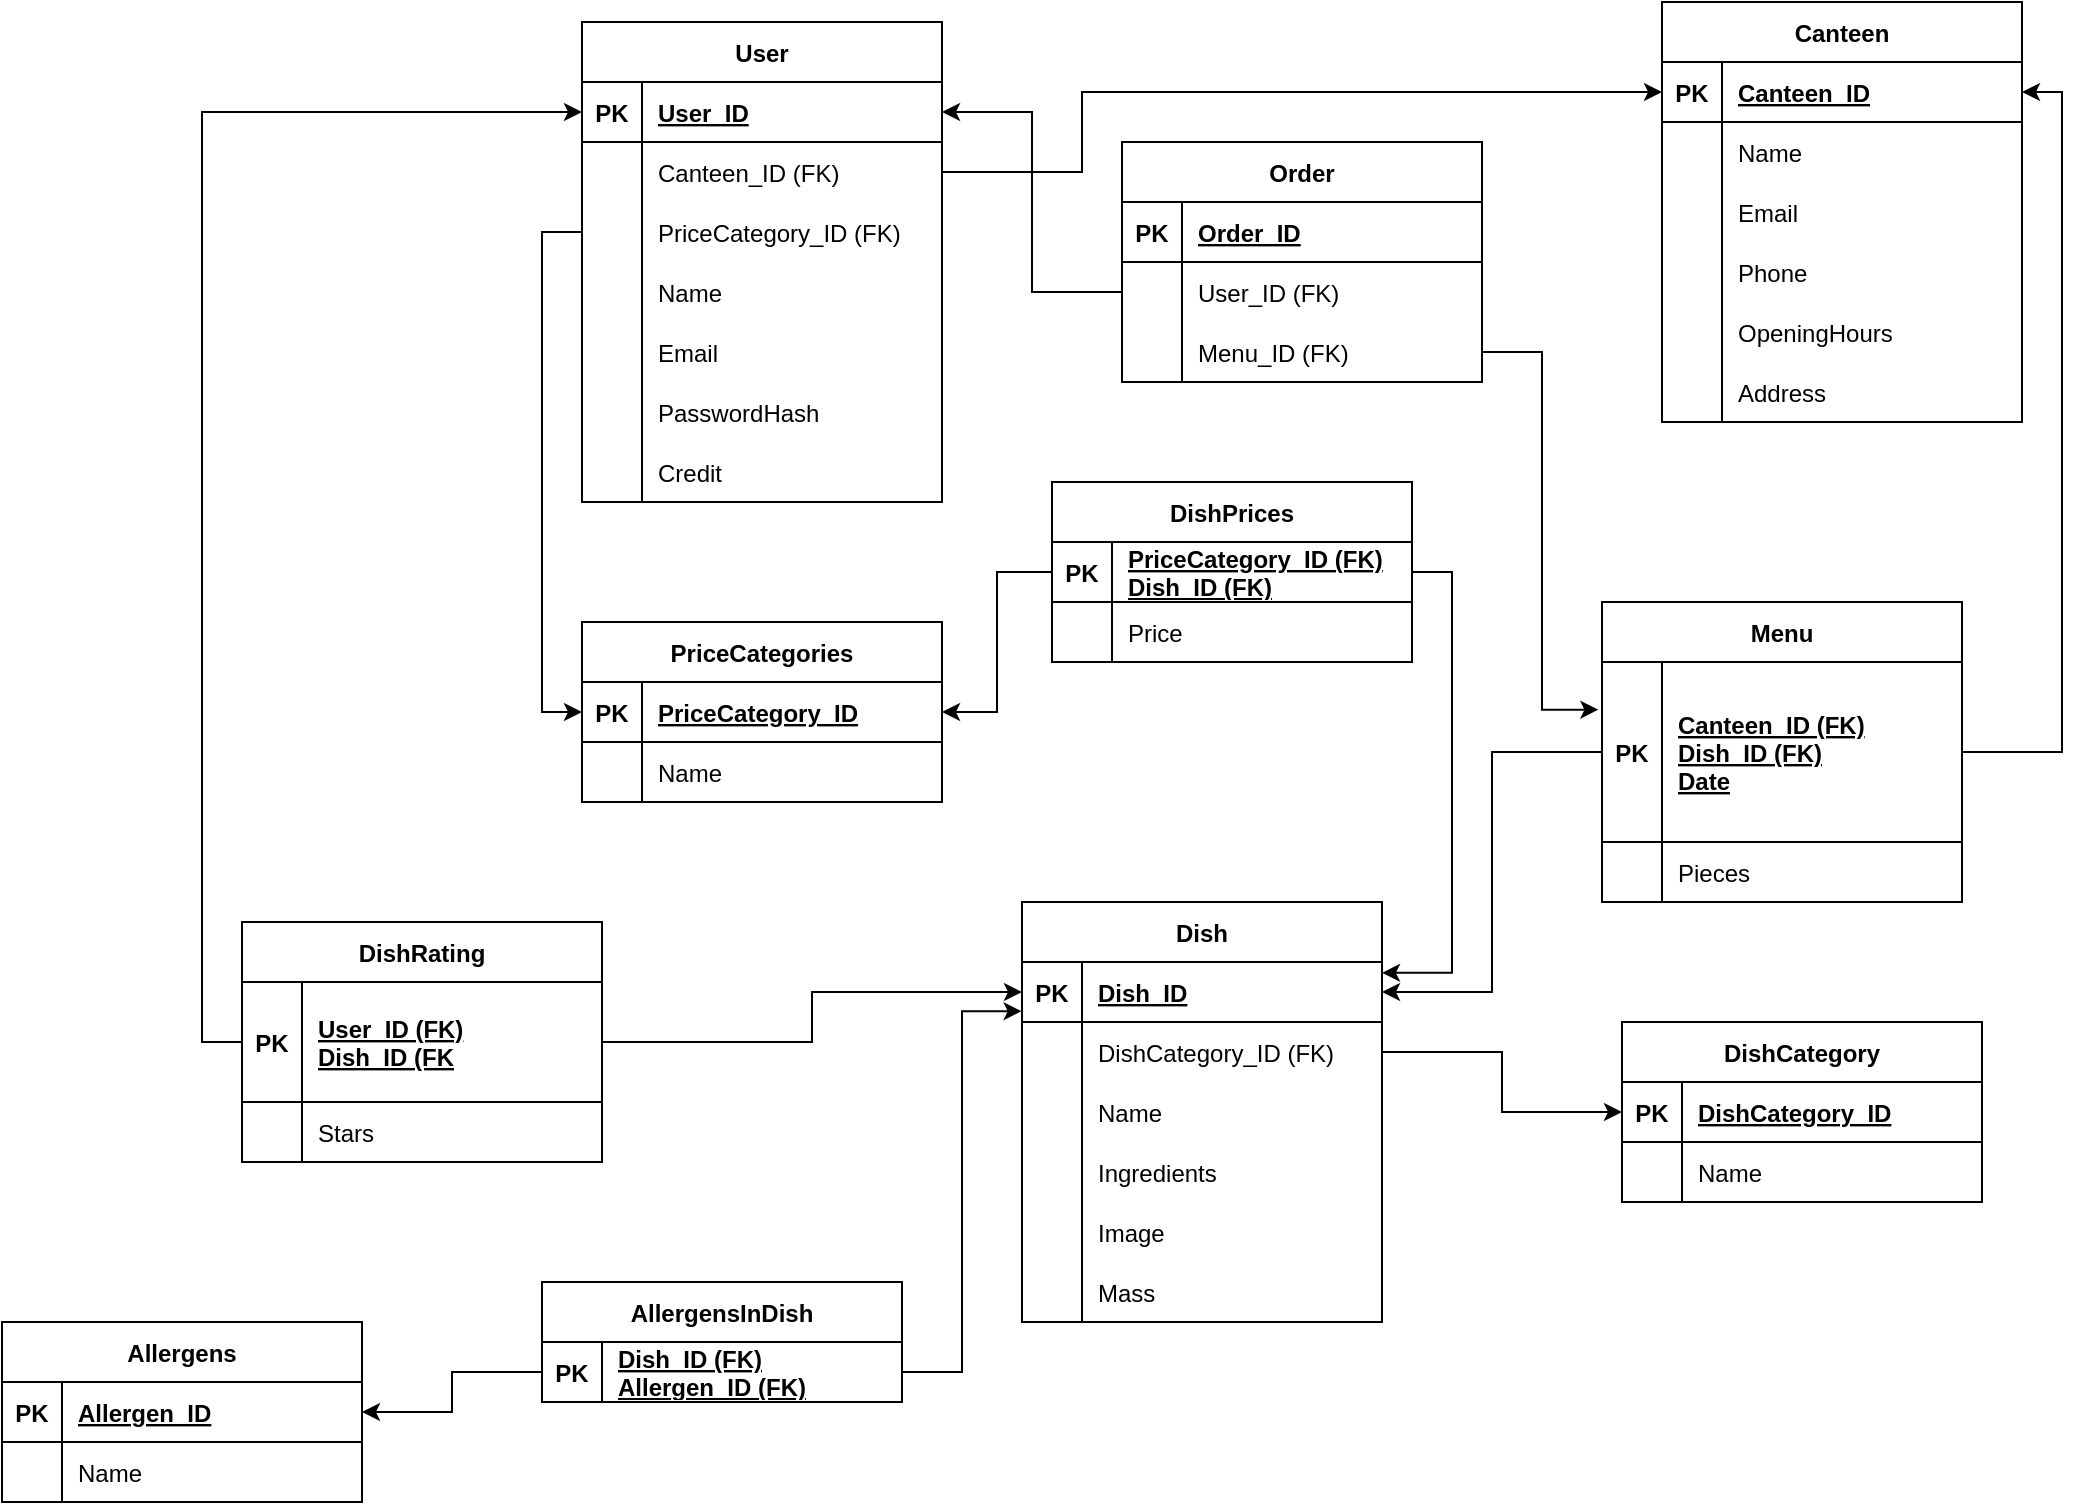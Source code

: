 <mxfile version="21.8.2" type="device">
  <diagram name="Final Version" id="_wuXZ6CHV_yXkSp1oPyy">
    <mxGraphModel dx="1521" dy="1151" grid="1" gridSize="10" guides="1" tooltips="1" connect="1" arrows="1" fold="1" page="1" pageScale="1" pageWidth="850" pageHeight="1100" math="0" shadow="0">
      <root>
        <mxCell id="0" />
        <mxCell id="1" parent="0" />
        <mxCell id="0rkfQW-frQzm_QfEmQ_q-1" value="User" style="shape=table;startSize=30;container=1;collapsible=1;childLayout=tableLayout;fixedRows=1;rowLines=0;fontStyle=1;align=center;resizeLast=1;" parent="1" vertex="1">
          <mxGeometry x="100" y="80" width="180" height="240" as="geometry">
            <mxRectangle x="100" y="90" width="70" height="30" as="alternateBounds" />
          </mxGeometry>
        </mxCell>
        <mxCell id="0rkfQW-frQzm_QfEmQ_q-2" value="" style="shape=tableRow;horizontal=0;startSize=0;swimlaneHead=0;swimlaneBody=0;fillColor=none;collapsible=0;dropTarget=0;points=[[0,0.5],[1,0.5]];portConstraint=eastwest;top=0;left=0;right=0;bottom=1;" parent="0rkfQW-frQzm_QfEmQ_q-1" vertex="1">
          <mxGeometry y="30" width="180" height="30" as="geometry" />
        </mxCell>
        <mxCell id="0rkfQW-frQzm_QfEmQ_q-3" value="PK" style="shape=partialRectangle;connectable=0;fillColor=none;top=0;left=0;bottom=0;right=0;fontStyle=1;overflow=hidden;" parent="0rkfQW-frQzm_QfEmQ_q-2" vertex="1">
          <mxGeometry width="30" height="30" as="geometry">
            <mxRectangle width="30" height="30" as="alternateBounds" />
          </mxGeometry>
        </mxCell>
        <mxCell id="0rkfQW-frQzm_QfEmQ_q-4" value="User_ID" style="shape=partialRectangle;connectable=0;fillColor=none;top=0;left=0;bottom=0;right=0;align=left;spacingLeft=6;fontStyle=5;overflow=hidden;" parent="0rkfQW-frQzm_QfEmQ_q-2" vertex="1">
          <mxGeometry x="30" width="150" height="30" as="geometry">
            <mxRectangle width="150" height="30" as="alternateBounds" />
          </mxGeometry>
        </mxCell>
        <mxCell id="bzY_yUrseFxLbQC5Vugn-4" style="shape=tableRow;horizontal=0;startSize=0;swimlaneHead=0;swimlaneBody=0;fillColor=none;collapsible=0;dropTarget=0;points=[[0,0.5],[1,0.5]];portConstraint=eastwest;top=0;left=0;right=0;bottom=0;" parent="0rkfQW-frQzm_QfEmQ_q-1" vertex="1">
          <mxGeometry y="60" width="180" height="30" as="geometry" />
        </mxCell>
        <mxCell id="bzY_yUrseFxLbQC5Vugn-5" style="shape=partialRectangle;connectable=0;fillColor=none;top=0;left=0;bottom=0;right=0;editable=1;overflow=hidden;" parent="bzY_yUrseFxLbQC5Vugn-4" vertex="1">
          <mxGeometry width="30" height="30" as="geometry">
            <mxRectangle width="30" height="30" as="alternateBounds" />
          </mxGeometry>
        </mxCell>
        <mxCell id="bzY_yUrseFxLbQC5Vugn-6" value="Canteen_ID (FK)" style="shape=partialRectangle;connectable=0;fillColor=none;top=0;left=0;bottom=0;right=0;align=left;spacingLeft=6;overflow=hidden;" parent="bzY_yUrseFxLbQC5Vugn-4" vertex="1">
          <mxGeometry x="30" width="150" height="30" as="geometry">
            <mxRectangle width="150" height="30" as="alternateBounds" />
          </mxGeometry>
        </mxCell>
        <mxCell id="bzY_yUrseFxLbQC5Vugn-20" style="shape=tableRow;horizontal=0;startSize=0;swimlaneHead=0;swimlaneBody=0;fillColor=none;collapsible=0;dropTarget=0;points=[[0,0.5],[1,0.5]];portConstraint=eastwest;top=0;left=0;right=0;bottom=0;" parent="0rkfQW-frQzm_QfEmQ_q-1" vertex="1">
          <mxGeometry y="90" width="180" height="30" as="geometry" />
        </mxCell>
        <mxCell id="bzY_yUrseFxLbQC5Vugn-21" style="shape=partialRectangle;connectable=0;fillColor=none;top=0;left=0;bottom=0;right=0;editable=1;overflow=hidden;" parent="bzY_yUrseFxLbQC5Vugn-20" vertex="1">
          <mxGeometry width="30" height="30" as="geometry">
            <mxRectangle width="30" height="30" as="alternateBounds" />
          </mxGeometry>
        </mxCell>
        <mxCell id="bzY_yUrseFxLbQC5Vugn-22" value="PriceCategory_ID (FK)" style="shape=partialRectangle;connectable=0;fillColor=none;top=0;left=0;bottom=0;right=0;align=left;spacingLeft=6;overflow=hidden;" parent="bzY_yUrseFxLbQC5Vugn-20" vertex="1">
          <mxGeometry x="30" width="150" height="30" as="geometry">
            <mxRectangle width="150" height="30" as="alternateBounds" />
          </mxGeometry>
        </mxCell>
        <mxCell id="0rkfQW-frQzm_QfEmQ_q-5" style="shape=tableRow;horizontal=0;startSize=0;swimlaneHead=0;swimlaneBody=0;fillColor=none;collapsible=0;dropTarget=0;points=[[0,0.5],[1,0.5]];portConstraint=eastwest;top=0;left=0;right=0;bottom=0;" parent="0rkfQW-frQzm_QfEmQ_q-1" vertex="1">
          <mxGeometry y="120" width="180" height="30" as="geometry" />
        </mxCell>
        <mxCell id="0rkfQW-frQzm_QfEmQ_q-6" style="shape=partialRectangle;connectable=0;fillColor=none;top=0;left=0;bottom=0;right=0;editable=1;overflow=hidden;" parent="0rkfQW-frQzm_QfEmQ_q-5" vertex="1">
          <mxGeometry width="30" height="30" as="geometry">
            <mxRectangle width="30" height="30" as="alternateBounds" />
          </mxGeometry>
        </mxCell>
        <mxCell id="0rkfQW-frQzm_QfEmQ_q-7" value="Name" style="shape=partialRectangle;connectable=0;fillColor=none;top=0;left=0;bottom=0;right=0;align=left;spacingLeft=6;overflow=hidden;" parent="0rkfQW-frQzm_QfEmQ_q-5" vertex="1">
          <mxGeometry x="30" width="150" height="30" as="geometry">
            <mxRectangle width="150" height="30" as="alternateBounds" />
          </mxGeometry>
        </mxCell>
        <mxCell id="0rkfQW-frQzm_QfEmQ_q-8" style="shape=tableRow;horizontal=0;startSize=0;swimlaneHead=0;swimlaneBody=0;fillColor=none;collapsible=0;dropTarget=0;points=[[0,0.5],[1,0.5]];portConstraint=eastwest;top=0;left=0;right=0;bottom=0;" parent="0rkfQW-frQzm_QfEmQ_q-1" vertex="1">
          <mxGeometry y="150" width="180" height="30" as="geometry" />
        </mxCell>
        <mxCell id="0rkfQW-frQzm_QfEmQ_q-9" style="shape=partialRectangle;connectable=0;fillColor=none;top=0;left=0;bottom=0;right=0;editable=1;overflow=hidden;" parent="0rkfQW-frQzm_QfEmQ_q-8" vertex="1">
          <mxGeometry width="30" height="30" as="geometry">
            <mxRectangle width="30" height="30" as="alternateBounds" />
          </mxGeometry>
        </mxCell>
        <mxCell id="0rkfQW-frQzm_QfEmQ_q-10" value="Email" style="shape=partialRectangle;connectable=0;fillColor=none;top=0;left=0;bottom=0;right=0;align=left;spacingLeft=6;overflow=hidden;" parent="0rkfQW-frQzm_QfEmQ_q-8" vertex="1">
          <mxGeometry x="30" width="150" height="30" as="geometry">
            <mxRectangle width="150" height="30" as="alternateBounds" />
          </mxGeometry>
        </mxCell>
        <mxCell id="0rkfQW-frQzm_QfEmQ_q-11" style="shape=tableRow;horizontal=0;startSize=0;swimlaneHead=0;swimlaneBody=0;fillColor=none;collapsible=0;dropTarget=0;points=[[0,0.5],[1,0.5]];portConstraint=eastwest;top=0;left=0;right=0;bottom=0;" parent="0rkfQW-frQzm_QfEmQ_q-1" vertex="1">
          <mxGeometry y="180" width="180" height="30" as="geometry" />
        </mxCell>
        <mxCell id="0rkfQW-frQzm_QfEmQ_q-12" style="shape=partialRectangle;connectable=0;fillColor=none;top=0;left=0;bottom=0;right=0;editable=1;overflow=hidden;" parent="0rkfQW-frQzm_QfEmQ_q-11" vertex="1">
          <mxGeometry width="30" height="30" as="geometry">
            <mxRectangle width="30" height="30" as="alternateBounds" />
          </mxGeometry>
        </mxCell>
        <mxCell id="0rkfQW-frQzm_QfEmQ_q-13" value="PasswordHash" style="shape=partialRectangle;connectable=0;fillColor=none;top=0;left=0;bottom=0;right=0;align=left;spacingLeft=6;overflow=hidden;" parent="0rkfQW-frQzm_QfEmQ_q-11" vertex="1">
          <mxGeometry x="30" width="150" height="30" as="geometry">
            <mxRectangle width="150" height="30" as="alternateBounds" />
          </mxGeometry>
        </mxCell>
        <mxCell id="0rkfQW-frQzm_QfEmQ_q-25" style="shape=tableRow;horizontal=0;startSize=0;swimlaneHead=0;swimlaneBody=0;fillColor=none;collapsible=0;dropTarget=0;points=[[0,0.5],[1,0.5]];portConstraint=eastwest;top=0;left=0;right=0;bottom=0;" parent="0rkfQW-frQzm_QfEmQ_q-1" vertex="1">
          <mxGeometry y="210" width="180" height="30" as="geometry" />
        </mxCell>
        <mxCell id="0rkfQW-frQzm_QfEmQ_q-26" style="shape=partialRectangle;connectable=0;fillColor=none;top=0;left=0;bottom=0;right=0;editable=1;overflow=hidden;" parent="0rkfQW-frQzm_QfEmQ_q-25" vertex="1">
          <mxGeometry width="30" height="30" as="geometry">
            <mxRectangle width="30" height="30" as="alternateBounds" />
          </mxGeometry>
        </mxCell>
        <mxCell id="0rkfQW-frQzm_QfEmQ_q-27" value="Credit" style="shape=partialRectangle;connectable=0;fillColor=none;top=0;left=0;bottom=0;right=0;align=left;spacingLeft=6;overflow=hidden;" parent="0rkfQW-frQzm_QfEmQ_q-25" vertex="1">
          <mxGeometry x="30" width="150" height="30" as="geometry">
            <mxRectangle width="150" height="30" as="alternateBounds" />
          </mxGeometry>
        </mxCell>
        <mxCell id="0rkfQW-frQzm_QfEmQ_q-28" value="Canteen" style="shape=table;startSize=30;container=1;collapsible=1;childLayout=tableLayout;fixedRows=1;rowLines=0;fontStyle=1;align=center;resizeLast=1;" parent="1" vertex="1">
          <mxGeometry x="640" y="70" width="180" height="210" as="geometry">
            <mxRectangle x="100" y="90" width="70" height="30" as="alternateBounds" />
          </mxGeometry>
        </mxCell>
        <mxCell id="0rkfQW-frQzm_QfEmQ_q-29" value="" style="shape=tableRow;horizontal=0;startSize=0;swimlaneHead=0;swimlaneBody=0;fillColor=none;collapsible=0;dropTarget=0;points=[[0,0.5],[1,0.5]];portConstraint=eastwest;top=0;left=0;right=0;bottom=1;" parent="0rkfQW-frQzm_QfEmQ_q-28" vertex="1">
          <mxGeometry y="30" width="180" height="30" as="geometry" />
        </mxCell>
        <mxCell id="0rkfQW-frQzm_QfEmQ_q-30" value="PK" style="shape=partialRectangle;connectable=0;fillColor=none;top=0;left=0;bottom=0;right=0;fontStyle=1;overflow=hidden;" parent="0rkfQW-frQzm_QfEmQ_q-29" vertex="1">
          <mxGeometry width="30" height="30" as="geometry">
            <mxRectangle width="30" height="30" as="alternateBounds" />
          </mxGeometry>
        </mxCell>
        <mxCell id="0rkfQW-frQzm_QfEmQ_q-31" value="Canteen_ID" style="shape=partialRectangle;connectable=0;fillColor=none;top=0;left=0;bottom=0;right=0;align=left;spacingLeft=6;fontStyle=5;overflow=hidden;" parent="0rkfQW-frQzm_QfEmQ_q-29" vertex="1">
          <mxGeometry x="30" width="150" height="30" as="geometry">
            <mxRectangle width="150" height="30" as="alternateBounds" />
          </mxGeometry>
        </mxCell>
        <mxCell id="0rkfQW-frQzm_QfEmQ_q-32" style="shape=tableRow;horizontal=0;startSize=0;swimlaneHead=0;swimlaneBody=0;fillColor=none;collapsible=0;dropTarget=0;points=[[0,0.5],[1,0.5]];portConstraint=eastwest;top=0;left=0;right=0;bottom=0;" parent="0rkfQW-frQzm_QfEmQ_q-28" vertex="1">
          <mxGeometry y="60" width="180" height="30" as="geometry" />
        </mxCell>
        <mxCell id="0rkfQW-frQzm_QfEmQ_q-33" style="shape=partialRectangle;connectable=0;fillColor=none;top=0;left=0;bottom=0;right=0;editable=1;overflow=hidden;" parent="0rkfQW-frQzm_QfEmQ_q-32" vertex="1">
          <mxGeometry width="30" height="30" as="geometry">
            <mxRectangle width="30" height="30" as="alternateBounds" />
          </mxGeometry>
        </mxCell>
        <mxCell id="0rkfQW-frQzm_QfEmQ_q-34" value="Name" style="shape=partialRectangle;connectable=0;fillColor=none;top=0;left=0;bottom=0;right=0;align=left;spacingLeft=6;overflow=hidden;" parent="0rkfQW-frQzm_QfEmQ_q-32" vertex="1">
          <mxGeometry x="30" width="150" height="30" as="geometry">
            <mxRectangle width="150" height="30" as="alternateBounds" />
          </mxGeometry>
        </mxCell>
        <mxCell id="0rkfQW-frQzm_QfEmQ_q-35" style="shape=tableRow;horizontal=0;startSize=0;swimlaneHead=0;swimlaneBody=0;fillColor=none;collapsible=0;dropTarget=0;points=[[0,0.5],[1,0.5]];portConstraint=eastwest;top=0;left=0;right=0;bottom=0;" parent="0rkfQW-frQzm_QfEmQ_q-28" vertex="1">
          <mxGeometry y="90" width="180" height="30" as="geometry" />
        </mxCell>
        <mxCell id="0rkfQW-frQzm_QfEmQ_q-36" style="shape=partialRectangle;connectable=0;fillColor=none;top=0;left=0;bottom=0;right=0;editable=1;overflow=hidden;" parent="0rkfQW-frQzm_QfEmQ_q-35" vertex="1">
          <mxGeometry width="30" height="30" as="geometry">
            <mxRectangle width="30" height="30" as="alternateBounds" />
          </mxGeometry>
        </mxCell>
        <mxCell id="0rkfQW-frQzm_QfEmQ_q-37" value="Email" style="shape=partialRectangle;connectable=0;fillColor=none;top=0;left=0;bottom=0;right=0;align=left;spacingLeft=6;overflow=hidden;" parent="0rkfQW-frQzm_QfEmQ_q-35" vertex="1">
          <mxGeometry x="30" width="150" height="30" as="geometry">
            <mxRectangle width="150" height="30" as="alternateBounds" />
          </mxGeometry>
        </mxCell>
        <mxCell id="0rkfQW-frQzm_QfEmQ_q-38" style="shape=tableRow;horizontal=0;startSize=0;swimlaneHead=0;swimlaneBody=0;fillColor=none;collapsible=0;dropTarget=0;points=[[0,0.5],[1,0.5]];portConstraint=eastwest;top=0;left=0;right=0;bottom=0;" parent="0rkfQW-frQzm_QfEmQ_q-28" vertex="1">
          <mxGeometry y="120" width="180" height="30" as="geometry" />
        </mxCell>
        <mxCell id="0rkfQW-frQzm_QfEmQ_q-39" style="shape=partialRectangle;connectable=0;fillColor=none;top=0;left=0;bottom=0;right=0;editable=1;overflow=hidden;" parent="0rkfQW-frQzm_QfEmQ_q-38" vertex="1">
          <mxGeometry width="30" height="30" as="geometry">
            <mxRectangle width="30" height="30" as="alternateBounds" />
          </mxGeometry>
        </mxCell>
        <mxCell id="0rkfQW-frQzm_QfEmQ_q-40" value="Phone" style="shape=partialRectangle;connectable=0;fillColor=none;top=0;left=0;bottom=0;right=0;align=left;spacingLeft=6;overflow=hidden;" parent="0rkfQW-frQzm_QfEmQ_q-38" vertex="1">
          <mxGeometry x="30" width="150" height="30" as="geometry">
            <mxRectangle width="150" height="30" as="alternateBounds" />
          </mxGeometry>
        </mxCell>
        <mxCell id="0rkfQW-frQzm_QfEmQ_q-41" style="shape=tableRow;horizontal=0;startSize=0;swimlaneHead=0;swimlaneBody=0;fillColor=none;collapsible=0;dropTarget=0;points=[[0,0.5],[1,0.5]];portConstraint=eastwest;top=0;left=0;right=0;bottom=0;" parent="0rkfQW-frQzm_QfEmQ_q-28" vertex="1">
          <mxGeometry y="150" width="180" height="30" as="geometry" />
        </mxCell>
        <mxCell id="0rkfQW-frQzm_QfEmQ_q-42" style="shape=partialRectangle;connectable=0;fillColor=none;top=0;left=0;bottom=0;right=0;editable=1;overflow=hidden;" parent="0rkfQW-frQzm_QfEmQ_q-41" vertex="1">
          <mxGeometry width="30" height="30" as="geometry">
            <mxRectangle width="30" height="30" as="alternateBounds" />
          </mxGeometry>
        </mxCell>
        <mxCell id="0rkfQW-frQzm_QfEmQ_q-43" value="OpeningHours" style="shape=partialRectangle;connectable=0;fillColor=none;top=0;left=0;bottom=0;right=0;align=left;spacingLeft=6;overflow=hidden;" parent="0rkfQW-frQzm_QfEmQ_q-41" vertex="1">
          <mxGeometry x="30" width="150" height="30" as="geometry">
            <mxRectangle width="150" height="30" as="alternateBounds" />
          </mxGeometry>
        </mxCell>
        <mxCell id="0rkfQW-frQzm_QfEmQ_q-50" style="shape=tableRow;horizontal=0;startSize=0;swimlaneHead=0;swimlaneBody=0;fillColor=none;collapsible=0;dropTarget=0;points=[[0,0.5],[1,0.5]];portConstraint=eastwest;top=0;left=0;right=0;bottom=0;" parent="0rkfQW-frQzm_QfEmQ_q-28" vertex="1">
          <mxGeometry y="180" width="180" height="30" as="geometry" />
        </mxCell>
        <mxCell id="0rkfQW-frQzm_QfEmQ_q-51" style="shape=partialRectangle;connectable=0;fillColor=none;top=0;left=0;bottom=0;right=0;editable=1;overflow=hidden;" parent="0rkfQW-frQzm_QfEmQ_q-50" vertex="1">
          <mxGeometry width="30" height="30" as="geometry">
            <mxRectangle width="30" height="30" as="alternateBounds" />
          </mxGeometry>
        </mxCell>
        <mxCell id="0rkfQW-frQzm_QfEmQ_q-52" value="Address" style="shape=partialRectangle;connectable=0;fillColor=none;top=0;left=0;bottom=0;right=0;align=left;spacingLeft=6;overflow=hidden;" parent="0rkfQW-frQzm_QfEmQ_q-50" vertex="1">
          <mxGeometry x="30" width="150" height="30" as="geometry">
            <mxRectangle width="150" height="30" as="alternateBounds" />
          </mxGeometry>
        </mxCell>
        <mxCell id="0rkfQW-frQzm_QfEmQ_q-56" value="Dish" style="shape=table;startSize=30;container=1;collapsible=1;childLayout=tableLayout;fixedRows=1;rowLines=0;fontStyle=1;align=center;resizeLast=1;" parent="1" vertex="1">
          <mxGeometry x="320" y="520" width="180" height="210" as="geometry">
            <mxRectangle x="100" y="90" width="70" height="30" as="alternateBounds" />
          </mxGeometry>
        </mxCell>
        <mxCell id="0rkfQW-frQzm_QfEmQ_q-57" value="" style="shape=tableRow;horizontal=0;startSize=0;swimlaneHead=0;swimlaneBody=0;fillColor=none;collapsible=0;dropTarget=0;points=[[0,0.5],[1,0.5]];portConstraint=eastwest;top=0;left=0;right=0;bottom=1;" parent="0rkfQW-frQzm_QfEmQ_q-56" vertex="1">
          <mxGeometry y="30" width="180" height="30" as="geometry" />
        </mxCell>
        <mxCell id="0rkfQW-frQzm_QfEmQ_q-58" value="PK" style="shape=partialRectangle;connectable=0;fillColor=none;top=0;left=0;bottom=0;right=0;fontStyle=1;overflow=hidden;" parent="0rkfQW-frQzm_QfEmQ_q-57" vertex="1">
          <mxGeometry width="30" height="30" as="geometry">
            <mxRectangle width="30" height="30" as="alternateBounds" />
          </mxGeometry>
        </mxCell>
        <mxCell id="0rkfQW-frQzm_QfEmQ_q-59" value="Dish_ID" style="shape=partialRectangle;connectable=0;fillColor=none;top=0;left=0;bottom=0;right=0;align=left;spacingLeft=6;fontStyle=5;overflow=hidden;" parent="0rkfQW-frQzm_QfEmQ_q-57" vertex="1">
          <mxGeometry x="30" width="150" height="30" as="geometry">
            <mxRectangle width="150" height="30" as="alternateBounds" />
          </mxGeometry>
        </mxCell>
        <mxCell id="bzY_yUrseFxLbQC5Vugn-43" style="shape=tableRow;horizontal=0;startSize=0;swimlaneHead=0;swimlaneBody=0;fillColor=none;collapsible=0;dropTarget=0;points=[[0,0.5],[1,0.5]];portConstraint=eastwest;top=0;left=0;right=0;bottom=0;" parent="0rkfQW-frQzm_QfEmQ_q-56" vertex="1">
          <mxGeometry y="60" width="180" height="30" as="geometry" />
        </mxCell>
        <mxCell id="bzY_yUrseFxLbQC5Vugn-44" style="shape=partialRectangle;connectable=0;fillColor=none;top=0;left=0;bottom=0;right=0;editable=1;overflow=hidden;" parent="bzY_yUrseFxLbQC5Vugn-43" vertex="1">
          <mxGeometry width="30" height="30" as="geometry">
            <mxRectangle width="30" height="30" as="alternateBounds" />
          </mxGeometry>
        </mxCell>
        <mxCell id="bzY_yUrseFxLbQC5Vugn-45" value="DishCategory_ID (FK)" style="shape=partialRectangle;connectable=0;fillColor=none;top=0;left=0;bottom=0;right=0;align=left;spacingLeft=6;overflow=hidden;" parent="bzY_yUrseFxLbQC5Vugn-43" vertex="1">
          <mxGeometry x="30" width="150" height="30" as="geometry">
            <mxRectangle width="150" height="30" as="alternateBounds" />
          </mxGeometry>
        </mxCell>
        <mxCell id="0rkfQW-frQzm_QfEmQ_q-60" style="shape=tableRow;horizontal=0;startSize=0;swimlaneHead=0;swimlaneBody=0;fillColor=none;collapsible=0;dropTarget=0;points=[[0,0.5],[1,0.5]];portConstraint=eastwest;top=0;left=0;right=0;bottom=0;" parent="0rkfQW-frQzm_QfEmQ_q-56" vertex="1">
          <mxGeometry y="90" width="180" height="30" as="geometry" />
        </mxCell>
        <mxCell id="0rkfQW-frQzm_QfEmQ_q-61" style="shape=partialRectangle;connectable=0;fillColor=none;top=0;left=0;bottom=0;right=0;editable=1;overflow=hidden;" parent="0rkfQW-frQzm_QfEmQ_q-60" vertex="1">
          <mxGeometry width="30" height="30" as="geometry">
            <mxRectangle width="30" height="30" as="alternateBounds" />
          </mxGeometry>
        </mxCell>
        <mxCell id="0rkfQW-frQzm_QfEmQ_q-62" value="Name" style="shape=partialRectangle;connectable=0;fillColor=none;top=0;left=0;bottom=0;right=0;align=left;spacingLeft=6;overflow=hidden;" parent="0rkfQW-frQzm_QfEmQ_q-60" vertex="1">
          <mxGeometry x="30" width="150" height="30" as="geometry">
            <mxRectangle width="150" height="30" as="alternateBounds" />
          </mxGeometry>
        </mxCell>
        <mxCell id="0rkfQW-frQzm_QfEmQ_q-63" style="shape=tableRow;horizontal=0;startSize=0;swimlaneHead=0;swimlaneBody=0;fillColor=none;collapsible=0;dropTarget=0;points=[[0,0.5],[1,0.5]];portConstraint=eastwest;top=0;left=0;right=0;bottom=0;" parent="0rkfQW-frQzm_QfEmQ_q-56" vertex="1">
          <mxGeometry y="120" width="180" height="30" as="geometry" />
        </mxCell>
        <mxCell id="0rkfQW-frQzm_QfEmQ_q-64" style="shape=partialRectangle;connectable=0;fillColor=none;top=0;left=0;bottom=0;right=0;editable=1;overflow=hidden;" parent="0rkfQW-frQzm_QfEmQ_q-63" vertex="1">
          <mxGeometry width="30" height="30" as="geometry">
            <mxRectangle width="30" height="30" as="alternateBounds" />
          </mxGeometry>
        </mxCell>
        <mxCell id="0rkfQW-frQzm_QfEmQ_q-65" value="Ingredients" style="shape=partialRectangle;connectable=0;fillColor=none;top=0;left=0;bottom=0;right=0;align=left;spacingLeft=6;overflow=hidden;" parent="0rkfQW-frQzm_QfEmQ_q-63" vertex="1">
          <mxGeometry x="30" width="150" height="30" as="geometry">
            <mxRectangle width="150" height="30" as="alternateBounds" />
          </mxGeometry>
        </mxCell>
        <mxCell id="0rkfQW-frQzm_QfEmQ_q-179" style="shape=tableRow;horizontal=0;startSize=0;swimlaneHead=0;swimlaneBody=0;fillColor=none;collapsible=0;dropTarget=0;points=[[0,0.5],[1,0.5]];portConstraint=eastwest;top=0;left=0;right=0;bottom=0;" parent="0rkfQW-frQzm_QfEmQ_q-56" vertex="1">
          <mxGeometry y="150" width="180" height="30" as="geometry" />
        </mxCell>
        <mxCell id="0rkfQW-frQzm_QfEmQ_q-180" style="shape=partialRectangle;connectable=0;fillColor=none;top=0;left=0;bottom=0;right=0;editable=1;overflow=hidden;" parent="0rkfQW-frQzm_QfEmQ_q-179" vertex="1">
          <mxGeometry width="30" height="30" as="geometry">
            <mxRectangle width="30" height="30" as="alternateBounds" />
          </mxGeometry>
        </mxCell>
        <mxCell id="0rkfQW-frQzm_QfEmQ_q-181" value="Image" style="shape=partialRectangle;connectable=0;fillColor=none;top=0;left=0;bottom=0;right=0;align=left;spacingLeft=6;overflow=hidden;" parent="0rkfQW-frQzm_QfEmQ_q-179" vertex="1">
          <mxGeometry x="30" width="150" height="30" as="geometry">
            <mxRectangle width="150" height="30" as="alternateBounds" />
          </mxGeometry>
        </mxCell>
        <mxCell id="bzY_yUrseFxLbQC5Vugn-33" style="shape=tableRow;horizontal=0;startSize=0;swimlaneHead=0;swimlaneBody=0;fillColor=none;collapsible=0;dropTarget=0;points=[[0,0.5],[1,0.5]];portConstraint=eastwest;top=0;left=0;right=0;bottom=0;" parent="0rkfQW-frQzm_QfEmQ_q-56" vertex="1">
          <mxGeometry y="180" width="180" height="30" as="geometry" />
        </mxCell>
        <mxCell id="bzY_yUrseFxLbQC5Vugn-34" style="shape=partialRectangle;connectable=0;fillColor=none;top=0;left=0;bottom=0;right=0;editable=1;overflow=hidden;" parent="bzY_yUrseFxLbQC5Vugn-33" vertex="1">
          <mxGeometry width="30" height="30" as="geometry">
            <mxRectangle width="30" height="30" as="alternateBounds" />
          </mxGeometry>
        </mxCell>
        <mxCell id="bzY_yUrseFxLbQC5Vugn-35" value="Mass" style="shape=partialRectangle;connectable=0;fillColor=none;top=0;left=0;bottom=0;right=0;align=left;spacingLeft=6;overflow=hidden;" parent="bzY_yUrseFxLbQC5Vugn-33" vertex="1">
          <mxGeometry x="30" width="150" height="30" as="geometry">
            <mxRectangle width="150" height="30" as="alternateBounds" />
          </mxGeometry>
        </mxCell>
        <mxCell id="0rkfQW-frQzm_QfEmQ_q-75" value="DishRating" style="shape=table;startSize=30;container=1;collapsible=1;childLayout=tableLayout;fixedRows=1;rowLines=0;fontStyle=1;align=center;resizeLast=1;" parent="1" vertex="1">
          <mxGeometry x="-70" y="530" width="180" height="120" as="geometry">
            <mxRectangle x="100" y="90" width="70" height="30" as="alternateBounds" />
          </mxGeometry>
        </mxCell>
        <mxCell id="0rkfQW-frQzm_QfEmQ_q-76" value="" style="shape=tableRow;horizontal=0;startSize=0;swimlaneHead=0;swimlaneBody=0;fillColor=none;collapsible=0;dropTarget=0;points=[[0,0.5],[1,0.5]];portConstraint=eastwest;top=0;left=0;right=0;bottom=1;" parent="0rkfQW-frQzm_QfEmQ_q-75" vertex="1">
          <mxGeometry y="30" width="180" height="60" as="geometry" />
        </mxCell>
        <mxCell id="0rkfQW-frQzm_QfEmQ_q-77" value="PK" style="shape=partialRectangle;connectable=0;fillColor=none;top=0;left=0;bottom=0;right=0;fontStyle=1;overflow=hidden;" parent="0rkfQW-frQzm_QfEmQ_q-76" vertex="1">
          <mxGeometry width="30" height="60" as="geometry">
            <mxRectangle width="30" height="60" as="alternateBounds" />
          </mxGeometry>
        </mxCell>
        <mxCell id="0rkfQW-frQzm_QfEmQ_q-78" value="User_ID (FK)&#xa;Dish_ID (FK" style="shape=partialRectangle;connectable=0;fillColor=none;top=0;left=0;bottom=0;right=0;align=left;spacingLeft=6;fontStyle=5;overflow=hidden;" parent="0rkfQW-frQzm_QfEmQ_q-76" vertex="1">
          <mxGeometry x="30" width="150" height="60" as="geometry">
            <mxRectangle width="150" height="60" as="alternateBounds" />
          </mxGeometry>
        </mxCell>
        <mxCell id="0rkfQW-frQzm_QfEmQ_q-79" style="shape=tableRow;horizontal=0;startSize=0;swimlaneHead=0;swimlaneBody=0;fillColor=none;collapsible=0;dropTarget=0;points=[[0,0.5],[1,0.5]];portConstraint=eastwest;top=0;left=0;right=0;bottom=0;" parent="0rkfQW-frQzm_QfEmQ_q-75" vertex="1">
          <mxGeometry y="90" width="180" height="30" as="geometry" />
        </mxCell>
        <mxCell id="0rkfQW-frQzm_QfEmQ_q-80" style="shape=partialRectangle;connectable=0;fillColor=none;top=0;left=0;bottom=0;right=0;editable=1;overflow=hidden;" parent="0rkfQW-frQzm_QfEmQ_q-79" vertex="1">
          <mxGeometry width="30" height="30" as="geometry">
            <mxRectangle width="30" height="30" as="alternateBounds" />
          </mxGeometry>
        </mxCell>
        <mxCell id="0rkfQW-frQzm_QfEmQ_q-81" value="Stars" style="shape=partialRectangle;connectable=0;fillColor=none;top=0;left=0;bottom=0;right=0;align=left;spacingLeft=6;overflow=hidden;" parent="0rkfQW-frQzm_QfEmQ_q-79" vertex="1">
          <mxGeometry x="30" width="150" height="30" as="geometry">
            <mxRectangle width="150" height="30" as="alternateBounds" />
          </mxGeometry>
        </mxCell>
        <mxCell id="0rkfQW-frQzm_QfEmQ_q-93" style="edgeStyle=orthogonalEdgeStyle;rounded=0;orthogonalLoop=1;jettySize=auto;html=1;exitX=0;exitY=0.5;exitDx=0;exitDy=0;entryX=0;entryY=0.5;entryDx=0;entryDy=0;" parent="1" source="0rkfQW-frQzm_QfEmQ_q-76" target="0rkfQW-frQzm_QfEmQ_q-2" edge="1">
          <mxGeometry relative="1" as="geometry" />
        </mxCell>
        <mxCell id="0rkfQW-frQzm_QfEmQ_q-94" style="edgeStyle=orthogonalEdgeStyle;rounded=0;orthogonalLoop=1;jettySize=auto;html=1;" parent="1" target="0rkfQW-frQzm_QfEmQ_q-57" edge="1">
          <mxGeometry relative="1" as="geometry" />
        </mxCell>
        <mxCell id="0rkfQW-frQzm_QfEmQ_q-163" style="edgeStyle=orthogonalEdgeStyle;rounded=0;orthogonalLoop=1;jettySize=auto;html=1;exitX=1;exitY=0.5;exitDx=0;exitDy=0;entryX=0;entryY=0.5;entryDx=0;entryDy=0;" parent="1" source="0rkfQW-frQzm_QfEmQ_q-76" target="0rkfQW-frQzm_QfEmQ_q-57" edge="1">
          <mxGeometry relative="1" as="geometry" />
        </mxCell>
        <mxCell id="0rkfQW-frQzm_QfEmQ_q-164" value="Menu" style="shape=table;startSize=30;container=1;collapsible=1;childLayout=tableLayout;fixedRows=1;rowLines=0;fontStyle=1;align=center;resizeLast=1;" parent="1" vertex="1">
          <mxGeometry x="610" y="370" width="180" height="150" as="geometry">
            <mxRectangle x="100" y="90" width="70" height="30" as="alternateBounds" />
          </mxGeometry>
        </mxCell>
        <mxCell id="0rkfQW-frQzm_QfEmQ_q-165" value="" style="shape=tableRow;horizontal=0;startSize=0;swimlaneHead=0;swimlaneBody=0;fillColor=none;collapsible=0;dropTarget=0;points=[[0,0.5],[1,0.5]];portConstraint=eastwest;top=0;left=0;right=0;bottom=1;" parent="0rkfQW-frQzm_QfEmQ_q-164" vertex="1">
          <mxGeometry y="30" width="180" height="90" as="geometry" />
        </mxCell>
        <mxCell id="0rkfQW-frQzm_QfEmQ_q-166" value="PK" style="shape=partialRectangle;connectable=0;fillColor=none;top=0;left=0;bottom=0;right=0;fontStyle=1;overflow=hidden;" parent="0rkfQW-frQzm_QfEmQ_q-165" vertex="1">
          <mxGeometry width="30" height="90" as="geometry">
            <mxRectangle width="30" height="90" as="alternateBounds" />
          </mxGeometry>
        </mxCell>
        <mxCell id="0rkfQW-frQzm_QfEmQ_q-167" value="Canteen_ID (FK)&#xa;Dish_ID (FK)&#xa;Date" style="shape=partialRectangle;connectable=0;fillColor=none;top=0;left=0;bottom=0;right=0;align=left;spacingLeft=6;fontStyle=5;overflow=hidden;spacingTop=0;spacing=2;spacingBottom=0;" parent="0rkfQW-frQzm_QfEmQ_q-165" vertex="1">
          <mxGeometry x="30" width="150" height="90" as="geometry">
            <mxRectangle width="150" height="90" as="alternateBounds" />
          </mxGeometry>
        </mxCell>
        <mxCell id="2YMiMCNJ2r750afiBn0G-10" style="shape=tableRow;horizontal=0;startSize=0;swimlaneHead=0;swimlaneBody=0;fillColor=none;collapsible=0;dropTarget=0;points=[[0,0.5],[1,0.5]];portConstraint=eastwest;top=0;left=0;right=0;bottom=1;" parent="0rkfQW-frQzm_QfEmQ_q-164" vertex="1">
          <mxGeometry y="120" width="180" height="30" as="geometry" />
        </mxCell>
        <mxCell id="2YMiMCNJ2r750afiBn0G-11" style="shape=partialRectangle;connectable=0;fillColor=none;top=0;left=0;bottom=0;right=0;fontStyle=1;overflow=hidden;" parent="2YMiMCNJ2r750afiBn0G-10" vertex="1">
          <mxGeometry width="30" height="30" as="geometry">
            <mxRectangle width="30" height="30" as="alternateBounds" />
          </mxGeometry>
        </mxCell>
        <mxCell id="2YMiMCNJ2r750afiBn0G-12" value="Pieces" style="shape=partialRectangle;connectable=0;fillColor=none;top=0;left=0;bottom=0;right=0;align=left;spacingLeft=6;fontStyle=0;overflow=hidden;spacingTop=0;spacing=2;spacingBottom=0;" parent="2YMiMCNJ2r750afiBn0G-10" vertex="1">
          <mxGeometry x="30" width="150" height="30" as="geometry">
            <mxRectangle width="150" height="30" as="alternateBounds" />
          </mxGeometry>
        </mxCell>
        <mxCell id="0rkfQW-frQzm_QfEmQ_q-171" style="edgeStyle=orthogonalEdgeStyle;rounded=0;orthogonalLoop=1;jettySize=auto;html=1;exitX=0;exitY=0.5;exitDx=0;exitDy=0;entryX=1;entryY=0.5;entryDx=0;entryDy=0;" parent="1" source="0rkfQW-frQzm_QfEmQ_q-165" target="0rkfQW-frQzm_QfEmQ_q-57" edge="1">
          <mxGeometry relative="1" as="geometry" />
        </mxCell>
        <mxCell id="0rkfQW-frQzm_QfEmQ_q-172" style="edgeStyle=orthogonalEdgeStyle;rounded=0;orthogonalLoop=1;jettySize=auto;html=1;entryX=1;entryY=0.5;entryDx=0;entryDy=0;" parent="1" source="0rkfQW-frQzm_QfEmQ_q-165" target="0rkfQW-frQzm_QfEmQ_q-29" edge="1">
          <mxGeometry relative="1" as="geometry" />
        </mxCell>
        <mxCell id="0rkfQW-frQzm_QfEmQ_q-177" style="edgeStyle=orthogonalEdgeStyle;rounded=0;orthogonalLoop=1;jettySize=auto;html=1;exitX=0;exitY=0.5;exitDx=0;exitDy=0;" parent="1" source="s-e0EnJxpZH69vFPFVDg-8" target="0rkfQW-frQzm_QfEmQ_q-2" edge="1">
          <mxGeometry relative="1" as="geometry">
            <mxPoint x="320" y="200" as="sourcePoint" />
          </mxGeometry>
        </mxCell>
        <mxCell id="0rkfQW-frQzm_QfEmQ_q-178" style="edgeStyle=orthogonalEdgeStyle;rounded=0;orthogonalLoop=1;jettySize=auto;html=1;entryX=-0.01;entryY=0.265;entryDx=0;entryDy=0;entryPerimeter=0;exitX=1;exitY=0.5;exitDx=0;exitDy=0;" parent="1" source="s-e0EnJxpZH69vFPFVDg-11" target="0rkfQW-frQzm_QfEmQ_q-165" edge="1">
          <mxGeometry relative="1" as="geometry">
            <mxPoint x="570" y="330" as="sourcePoint" />
          </mxGeometry>
        </mxCell>
        <mxCell id="bzY_yUrseFxLbQC5Vugn-9" style="edgeStyle=orthogonalEdgeStyle;rounded=0;orthogonalLoop=1;jettySize=auto;html=1;exitX=1;exitY=0.5;exitDx=0;exitDy=0;entryX=0;entryY=0.5;entryDx=0;entryDy=0;" parent="1" source="bzY_yUrseFxLbQC5Vugn-4" target="0rkfQW-frQzm_QfEmQ_q-29" edge="1">
          <mxGeometry relative="1" as="geometry">
            <Array as="points">
              <mxPoint x="350" y="155" />
              <mxPoint x="350" y="115" />
            </Array>
          </mxGeometry>
        </mxCell>
        <mxCell id="bzY_yUrseFxLbQC5Vugn-13" value="PriceCategories" style="shape=table;startSize=30;container=1;collapsible=1;childLayout=tableLayout;fixedRows=1;rowLines=0;fontStyle=1;align=center;resizeLast=1;" parent="1" vertex="1">
          <mxGeometry x="100" y="380" width="180" height="90" as="geometry">
            <mxRectangle x="100" y="90" width="70" height="30" as="alternateBounds" />
          </mxGeometry>
        </mxCell>
        <mxCell id="bzY_yUrseFxLbQC5Vugn-14" value="" style="shape=tableRow;horizontal=0;startSize=0;swimlaneHead=0;swimlaneBody=0;fillColor=none;collapsible=0;dropTarget=0;points=[[0,0.5],[1,0.5]];portConstraint=eastwest;top=0;left=0;right=0;bottom=1;" parent="bzY_yUrseFxLbQC5Vugn-13" vertex="1">
          <mxGeometry y="30" width="180" height="30" as="geometry" />
        </mxCell>
        <mxCell id="bzY_yUrseFxLbQC5Vugn-15" value="PK" style="shape=partialRectangle;connectable=0;fillColor=none;top=0;left=0;bottom=0;right=0;fontStyle=1;overflow=hidden;" parent="bzY_yUrseFxLbQC5Vugn-14" vertex="1">
          <mxGeometry width="30" height="30" as="geometry">
            <mxRectangle width="30" height="30" as="alternateBounds" />
          </mxGeometry>
        </mxCell>
        <mxCell id="bzY_yUrseFxLbQC5Vugn-16" value="PriceCategory_ID" style="shape=partialRectangle;connectable=0;fillColor=none;top=0;left=0;bottom=0;right=0;align=left;spacingLeft=6;fontStyle=5;overflow=hidden;" parent="bzY_yUrseFxLbQC5Vugn-14" vertex="1">
          <mxGeometry x="30" width="150" height="30" as="geometry">
            <mxRectangle width="150" height="30" as="alternateBounds" />
          </mxGeometry>
        </mxCell>
        <mxCell id="bzY_yUrseFxLbQC5Vugn-17" style="shape=tableRow;horizontal=0;startSize=0;swimlaneHead=0;swimlaneBody=0;fillColor=none;collapsible=0;dropTarget=0;points=[[0,0.5],[1,0.5]];portConstraint=eastwest;top=0;left=0;right=0;bottom=0;" parent="bzY_yUrseFxLbQC5Vugn-13" vertex="1">
          <mxGeometry y="60" width="180" height="30" as="geometry" />
        </mxCell>
        <mxCell id="bzY_yUrseFxLbQC5Vugn-18" style="shape=partialRectangle;connectable=0;fillColor=none;top=0;left=0;bottom=0;right=0;editable=1;overflow=hidden;" parent="bzY_yUrseFxLbQC5Vugn-17" vertex="1">
          <mxGeometry width="30" height="30" as="geometry">
            <mxRectangle width="30" height="30" as="alternateBounds" />
          </mxGeometry>
        </mxCell>
        <mxCell id="bzY_yUrseFxLbQC5Vugn-19" value="Name" style="shape=partialRectangle;connectable=0;fillColor=none;top=0;left=0;bottom=0;right=0;align=left;spacingLeft=6;overflow=hidden;" parent="bzY_yUrseFxLbQC5Vugn-17" vertex="1">
          <mxGeometry x="30" width="150" height="30" as="geometry">
            <mxRectangle width="150" height="30" as="alternateBounds" />
          </mxGeometry>
        </mxCell>
        <mxCell id="bzY_yUrseFxLbQC5Vugn-23" style="edgeStyle=orthogonalEdgeStyle;rounded=0;orthogonalLoop=1;jettySize=auto;html=1;exitX=0;exitY=0.5;exitDx=0;exitDy=0;entryX=0;entryY=0.5;entryDx=0;entryDy=0;" parent="1" source="bzY_yUrseFxLbQC5Vugn-20" target="bzY_yUrseFxLbQC5Vugn-14" edge="1">
          <mxGeometry relative="1" as="geometry" />
        </mxCell>
        <mxCell id="bzY_yUrseFxLbQC5Vugn-24" value="DishPrices" style="shape=table;startSize=30;container=1;collapsible=1;childLayout=tableLayout;fixedRows=1;rowLines=0;fontStyle=1;align=center;resizeLast=1;" parent="1" vertex="1">
          <mxGeometry x="335" y="310" width="180" height="90" as="geometry">
            <mxRectangle x="100" y="90" width="70" height="30" as="alternateBounds" />
          </mxGeometry>
        </mxCell>
        <mxCell id="bzY_yUrseFxLbQC5Vugn-25" value="" style="shape=tableRow;horizontal=0;startSize=0;swimlaneHead=0;swimlaneBody=0;fillColor=none;collapsible=0;dropTarget=0;points=[[0,0.5],[1,0.5]];portConstraint=eastwest;top=0;left=0;right=0;bottom=1;" parent="bzY_yUrseFxLbQC5Vugn-24" vertex="1">
          <mxGeometry y="30" width="180" height="30" as="geometry" />
        </mxCell>
        <mxCell id="bzY_yUrseFxLbQC5Vugn-26" value="PK" style="shape=partialRectangle;connectable=0;fillColor=none;top=0;left=0;bottom=0;right=0;fontStyle=1;overflow=hidden;" parent="bzY_yUrseFxLbQC5Vugn-25" vertex="1">
          <mxGeometry width="30" height="30" as="geometry">
            <mxRectangle width="30" height="30" as="alternateBounds" />
          </mxGeometry>
        </mxCell>
        <mxCell id="bzY_yUrseFxLbQC5Vugn-27" value="PriceCategory_ID (FK)&#xa;Dish_ID (FK)" style="shape=partialRectangle;connectable=0;fillColor=none;top=0;left=0;bottom=0;right=0;align=left;spacingLeft=6;fontStyle=5;overflow=hidden;" parent="bzY_yUrseFxLbQC5Vugn-25" vertex="1">
          <mxGeometry x="30" width="150" height="30" as="geometry">
            <mxRectangle width="150" height="30" as="alternateBounds" />
          </mxGeometry>
        </mxCell>
        <mxCell id="bzY_yUrseFxLbQC5Vugn-28" style="shape=tableRow;horizontal=0;startSize=0;swimlaneHead=0;swimlaneBody=0;fillColor=none;collapsible=0;dropTarget=0;points=[[0,0.5],[1,0.5]];portConstraint=eastwest;top=0;left=0;right=0;bottom=0;" parent="bzY_yUrseFxLbQC5Vugn-24" vertex="1">
          <mxGeometry y="60" width="180" height="30" as="geometry" />
        </mxCell>
        <mxCell id="bzY_yUrseFxLbQC5Vugn-29" style="shape=partialRectangle;connectable=0;fillColor=none;top=0;left=0;bottom=0;right=0;editable=1;overflow=hidden;" parent="bzY_yUrseFxLbQC5Vugn-28" vertex="1">
          <mxGeometry width="30" height="30" as="geometry">
            <mxRectangle width="30" height="30" as="alternateBounds" />
          </mxGeometry>
        </mxCell>
        <mxCell id="bzY_yUrseFxLbQC5Vugn-30" value="Price" style="shape=partialRectangle;connectable=0;fillColor=none;top=0;left=0;bottom=0;right=0;align=left;spacingLeft=6;overflow=hidden;" parent="bzY_yUrseFxLbQC5Vugn-28" vertex="1">
          <mxGeometry x="30" width="150" height="30" as="geometry">
            <mxRectangle width="150" height="30" as="alternateBounds" />
          </mxGeometry>
        </mxCell>
        <mxCell id="bzY_yUrseFxLbQC5Vugn-31" style="edgeStyle=orthogonalEdgeStyle;rounded=0;orthogonalLoop=1;jettySize=auto;html=1;exitX=0;exitY=0.5;exitDx=0;exitDy=0;entryX=1;entryY=0.5;entryDx=0;entryDy=0;" parent="1" source="bzY_yUrseFxLbQC5Vugn-25" target="bzY_yUrseFxLbQC5Vugn-14" edge="1">
          <mxGeometry relative="1" as="geometry" />
        </mxCell>
        <mxCell id="bzY_yUrseFxLbQC5Vugn-32" style="edgeStyle=orthogonalEdgeStyle;rounded=0;orthogonalLoop=1;jettySize=auto;html=1;exitX=1;exitY=0.5;exitDx=0;exitDy=0;entryX=1;entryY=0.181;entryDx=0;entryDy=0;entryPerimeter=0;" parent="1" source="bzY_yUrseFxLbQC5Vugn-25" target="0rkfQW-frQzm_QfEmQ_q-57" edge="1">
          <mxGeometry relative="1" as="geometry">
            <mxPoint x="520" y="550" as="targetPoint" />
          </mxGeometry>
        </mxCell>
        <mxCell id="bzY_yUrseFxLbQC5Vugn-36" value="DishCategory" style="shape=table;startSize=30;container=1;collapsible=1;childLayout=tableLayout;fixedRows=1;rowLines=0;fontStyle=1;align=center;resizeLast=1;" parent="1" vertex="1">
          <mxGeometry x="620" y="580" width="180" height="90" as="geometry">
            <mxRectangle x="100" y="90" width="70" height="30" as="alternateBounds" />
          </mxGeometry>
        </mxCell>
        <mxCell id="bzY_yUrseFxLbQC5Vugn-37" value="" style="shape=tableRow;horizontal=0;startSize=0;swimlaneHead=0;swimlaneBody=0;fillColor=none;collapsible=0;dropTarget=0;points=[[0,0.5],[1,0.5]];portConstraint=eastwest;top=0;left=0;right=0;bottom=1;" parent="bzY_yUrseFxLbQC5Vugn-36" vertex="1">
          <mxGeometry y="30" width="180" height="30" as="geometry" />
        </mxCell>
        <mxCell id="bzY_yUrseFxLbQC5Vugn-38" value="PK" style="shape=partialRectangle;connectable=0;fillColor=none;top=0;left=0;bottom=0;right=0;fontStyle=1;overflow=hidden;" parent="bzY_yUrseFxLbQC5Vugn-37" vertex="1">
          <mxGeometry width="30" height="30" as="geometry">
            <mxRectangle width="30" height="30" as="alternateBounds" />
          </mxGeometry>
        </mxCell>
        <mxCell id="bzY_yUrseFxLbQC5Vugn-39" value="DishCategory_ID" style="shape=partialRectangle;connectable=0;fillColor=none;top=0;left=0;bottom=0;right=0;align=left;spacingLeft=6;fontStyle=5;overflow=hidden;" parent="bzY_yUrseFxLbQC5Vugn-37" vertex="1">
          <mxGeometry x="30" width="150" height="30" as="geometry">
            <mxRectangle width="150" height="30" as="alternateBounds" />
          </mxGeometry>
        </mxCell>
        <mxCell id="bzY_yUrseFxLbQC5Vugn-40" style="shape=tableRow;horizontal=0;startSize=0;swimlaneHead=0;swimlaneBody=0;fillColor=none;collapsible=0;dropTarget=0;points=[[0,0.5],[1,0.5]];portConstraint=eastwest;top=0;left=0;right=0;bottom=0;" parent="bzY_yUrseFxLbQC5Vugn-36" vertex="1">
          <mxGeometry y="60" width="180" height="30" as="geometry" />
        </mxCell>
        <mxCell id="bzY_yUrseFxLbQC5Vugn-41" style="shape=partialRectangle;connectable=0;fillColor=none;top=0;left=0;bottom=0;right=0;editable=1;overflow=hidden;" parent="bzY_yUrseFxLbQC5Vugn-40" vertex="1">
          <mxGeometry width="30" height="30" as="geometry">
            <mxRectangle width="30" height="30" as="alternateBounds" />
          </mxGeometry>
        </mxCell>
        <mxCell id="bzY_yUrseFxLbQC5Vugn-42" value="Name" style="shape=partialRectangle;connectable=0;fillColor=none;top=0;left=0;bottom=0;right=0;align=left;spacingLeft=6;overflow=hidden;" parent="bzY_yUrseFxLbQC5Vugn-40" vertex="1">
          <mxGeometry x="30" width="150" height="30" as="geometry">
            <mxRectangle width="150" height="30" as="alternateBounds" />
          </mxGeometry>
        </mxCell>
        <mxCell id="bzY_yUrseFxLbQC5Vugn-46" style="edgeStyle=orthogonalEdgeStyle;rounded=0;orthogonalLoop=1;jettySize=auto;html=1;exitX=1;exitY=0.5;exitDx=0;exitDy=0;entryX=0;entryY=0.5;entryDx=0;entryDy=0;" parent="1" source="bzY_yUrseFxLbQC5Vugn-43" target="bzY_yUrseFxLbQC5Vugn-37" edge="1">
          <mxGeometry relative="1" as="geometry" />
        </mxCell>
        <mxCell id="vd-FRxdr7vEG9ZFSN37s-1" value="Allergens" style="shape=table;startSize=30;container=1;collapsible=1;childLayout=tableLayout;fixedRows=1;rowLines=0;fontStyle=1;align=center;resizeLast=1;" parent="1" vertex="1">
          <mxGeometry x="-190" y="730" width="180" height="90" as="geometry">
            <mxRectangle x="100" y="90" width="70" height="30" as="alternateBounds" />
          </mxGeometry>
        </mxCell>
        <mxCell id="vd-FRxdr7vEG9ZFSN37s-2" value="" style="shape=tableRow;horizontal=0;startSize=0;swimlaneHead=0;swimlaneBody=0;fillColor=none;collapsible=0;dropTarget=0;points=[[0,0.5],[1,0.5]];portConstraint=eastwest;top=0;left=0;right=0;bottom=1;" parent="vd-FRxdr7vEG9ZFSN37s-1" vertex="1">
          <mxGeometry y="30" width="180" height="30" as="geometry" />
        </mxCell>
        <mxCell id="vd-FRxdr7vEG9ZFSN37s-3" value="PK" style="shape=partialRectangle;connectable=0;fillColor=none;top=0;left=0;bottom=0;right=0;fontStyle=1;overflow=hidden;" parent="vd-FRxdr7vEG9ZFSN37s-2" vertex="1">
          <mxGeometry width="30" height="30" as="geometry">
            <mxRectangle width="30" height="30" as="alternateBounds" />
          </mxGeometry>
        </mxCell>
        <mxCell id="vd-FRxdr7vEG9ZFSN37s-4" value="Allergen_ID" style="shape=partialRectangle;connectable=0;fillColor=none;top=0;left=0;bottom=0;right=0;align=left;spacingLeft=6;fontStyle=5;overflow=hidden;" parent="vd-FRxdr7vEG9ZFSN37s-2" vertex="1">
          <mxGeometry x="30" width="150" height="30" as="geometry">
            <mxRectangle width="150" height="30" as="alternateBounds" />
          </mxGeometry>
        </mxCell>
        <mxCell id="vd-FRxdr7vEG9ZFSN37s-5" style="shape=tableRow;horizontal=0;startSize=0;swimlaneHead=0;swimlaneBody=0;fillColor=none;collapsible=0;dropTarget=0;points=[[0,0.5],[1,0.5]];portConstraint=eastwest;top=0;left=0;right=0;bottom=0;" parent="vd-FRxdr7vEG9ZFSN37s-1" vertex="1">
          <mxGeometry y="60" width="180" height="30" as="geometry" />
        </mxCell>
        <mxCell id="vd-FRxdr7vEG9ZFSN37s-6" style="shape=partialRectangle;connectable=0;fillColor=none;top=0;left=0;bottom=0;right=0;editable=1;overflow=hidden;" parent="vd-FRxdr7vEG9ZFSN37s-5" vertex="1">
          <mxGeometry width="30" height="30" as="geometry">
            <mxRectangle width="30" height="30" as="alternateBounds" />
          </mxGeometry>
        </mxCell>
        <mxCell id="vd-FRxdr7vEG9ZFSN37s-7" value="Name" style="shape=partialRectangle;connectable=0;fillColor=none;top=0;left=0;bottom=0;right=0;align=left;spacingLeft=6;overflow=hidden;" parent="vd-FRxdr7vEG9ZFSN37s-5" vertex="1">
          <mxGeometry x="30" width="150" height="30" as="geometry">
            <mxRectangle width="150" height="30" as="alternateBounds" />
          </mxGeometry>
        </mxCell>
        <mxCell id="vd-FRxdr7vEG9ZFSN37s-8" value="AllergensInDish" style="shape=table;startSize=30;container=1;collapsible=1;childLayout=tableLayout;fixedRows=1;rowLines=0;fontStyle=1;align=center;resizeLast=1;" parent="1" vertex="1">
          <mxGeometry x="80" y="710" width="180" height="60" as="geometry">
            <mxRectangle x="100" y="90" width="70" height="30" as="alternateBounds" />
          </mxGeometry>
        </mxCell>
        <mxCell id="vd-FRxdr7vEG9ZFSN37s-9" value="" style="shape=tableRow;horizontal=0;startSize=0;swimlaneHead=0;swimlaneBody=0;fillColor=none;collapsible=0;dropTarget=0;points=[[0,0.5],[1,0.5]];portConstraint=eastwest;top=0;left=0;right=0;bottom=1;" parent="vd-FRxdr7vEG9ZFSN37s-8" vertex="1">
          <mxGeometry y="30" width="180" height="30" as="geometry" />
        </mxCell>
        <mxCell id="vd-FRxdr7vEG9ZFSN37s-10" value="PK" style="shape=partialRectangle;connectable=0;fillColor=none;top=0;left=0;bottom=0;right=0;fontStyle=1;overflow=hidden;" parent="vd-FRxdr7vEG9ZFSN37s-9" vertex="1">
          <mxGeometry width="30" height="30" as="geometry">
            <mxRectangle width="30" height="30" as="alternateBounds" />
          </mxGeometry>
        </mxCell>
        <mxCell id="vd-FRxdr7vEG9ZFSN37s-11" value="Dish_ID (FK)&#xa;Allergen_ID (FK)" style="shape=partialRectangle;connectable=0;fillColor=none;top=0;left=0;bottom=0;right=0;align=left;spacingLeft=6;fontStyle=5;overflow=hidden;" parent="vd-FRxdr7vEG9ZFSN37s-9" vertex="1">
          <mxGeometry x="30" width="150" height="30" as="geometry">
            <mxRectangle width="150" height="30" as="alternateBounds" />
          </mxGeometry>
        </mxCell>
        <mxCell id="vd-FRxdr7vEG9ZFSN37s-15" style="edgeStyle=orthogonalEdgeStyle;rounded=0;orthogonalLoop=1;jettySize=auto;html=1;exitX=0;exitY=0.5;exitDx=0;exitDy=0;entryX=1;entryY=0.5;entryDx=0;entryDy=0;" parent="1" source="vd-FRxdr7vEG9ZFSN37s-9" target="vd-FRxdr7vEG9ZFSN37s-2" edge="1">
          <mxGeometry relative="1" as="geometry" />
        </mxCell>
        <mxCell id="vd-FRxdr7vEG9ZFSN37s-16" style="edgeStyle=orthogonalEdgeStyle;rounded=0;orthogonalLoop=1;jettySize=auto;html=1;exitX=1;exitY=0.5;exitDx=0;exitDy=0;entryX=-0.001;entryY=0.82;entryDx=0;entryDy=0;entryPerimeter=0;" parent="1" source="vd-FRxdr7vEG9ZFSN37s-9" target="0rkfQW-frQzm_QfEmQ_q-57" edge="1">
          <mxGeometry relative="1" as="geometry" />
        </mxCell>
        <mxCell id="s-e0EnJxpZH69vFPFVDg-4" value="Order" style="shape=table;startSize=30;container=1;collapsible=1;childLayout=tableLayout;fixedRows=1;rowLines=0;fontStyle=1;align=center;resizeLast=1;" parent="1" vertex="1">
          <mxGeometry x="370" y="140" width="180" height="120" as="geometry">
            <mxRectangle x="100" y="90" width="70" height="30" as="alternateBounds" />
          </mxGeometry>
        </mxCell>
        <mxCell id="s-e0EnJxpZH69vFPFVDg-5" value="" style="shape=tableRow;horizontal=0;startSize=0;swimlaneHead=0;swimlaneBody=0;fillColor=none;collapsible=0;dropTarget=0;points=[[0,0.5],[1,0.5]];portConstraint=eastwest;top=0;left=0;right=0;bottom=1;" parent="s-e0EnJxpZH69vFPFVDg-4" vertex="1">
          <mxGeometry y="30" width="180" height="30" as="geometry" />
        </mxCell>
        <mxCell id="s-e0EnJxpZH69vFPFVDg-6" value="PK" style="shape=partialRectangle;connectable=0;fillColor=none;top=0;left=0;bottom=0;right=0;fontStyle=1;overflow=hidden;" parent="s-e0EnJxpZH69vFPFVDg-5" vertex="1">
          <mxGeometry width="30" height="30" as="geometry">
            <mxRectangle width="30" height="30" as="alternateBounds" />
          </mxGeometry>
        </mxCell>
        <mxCell id="s-e0EnJxpZH69vFPFVDg-7" value="Order_ID" style="shape=partialRectangle;connectable=0;fillColor=none;top=0;left=0;bottom=0;right=0;align=left;spacingLeft=6;fontStyle=5;overflow=hidden;" parent="s-e0EnJxpZH69vFPFVDg-5" vertex="1">
          <mxGeometry x="30" width="150" height="30" as="geometry">
            <mxRectangle width="150" height="30" as="alternateBounds" />
          </mxGeometry>
        </mxCell>
        <mxCell id="s-e0EnJxpZH69vFPFVDg-8" style="shape=tableRow;horizontal=0;startSize=0;swimlaneHead=0;swimlaneBody=0;fillColor=none;collapsible=0;dropTarget=0;points=[[0,0.5],[1,0.5]];portConstraint=eastwest;top=0;left=0;right=0;bottom=0;" parent="s-e0EnJxpZH69vFPFVDg-4" vertex="1">
          <mxGeometry y="60" width="180" height="30" as="geometry" />
        </mxCell>
        <mxCell id="s-e0EnJxpZH69vFPFVDg-9" style="shape=partialRectangle;connectable=0;fillColor=none;top=0;left=0;bottom=0;right=0;editable=1;overflow=hidden;" parent="s-e0EnJxpZH69vFPFVDg-8" vertex="1">
          <mxGeometry width="30" height="30" as="geometry">
            <mxRectangle width="30" height="30" as="alternateBounds" />
          </mxGeometry>
        </mxCell>
        <mxCell id="s-e0EnJxpZH69vFPFVDg-10" value="User_ID (FK)" style="shape=partialRectangle;connectable=0;fillColor=none;top=0;left=0;bottom=0;right=0;align=left;spacingLeft=6;overflow=hidden;" parent="s-e0EnJxpZH69vFPFVDg-8" vertex="1">
          <mxGeometry x="30" width="150" height="30" as="geometry">
            <mxRectangle width="150" height="30" as="alternateBounds" />
          </mxGeometry>
        </mxCell>
        <mxCell id="s-e0EnJxpZH69vFPFVDg-11" style="shape=tableRow;horizontal=0;startSize=0;swimlaneHead=0;swimlaneBody=0;fillColor=none;collapsible=0;dropTarget=0;points=[[0,0.5],[1,0.5]];portConstraint=eastwest;top=0;left=0;right=0;bottom=0;" parent="s-e0EnJxpZH69vFPFVDg-4" vertex="1">
          <mxGeometry y="90" width="180" height="30" as="geometry" />
        </mxCell>
        <mxCell id="s-e0EnJxpZH69vFPFVDg-12" style="shape=partialRectangle;connectable=0;fillColor=none;top=0;left=0;bottom=0;right=0;editable=1;overflow=hidden;" parent="s-e0EnJxpZH69vFPFVDg-11" vertex="1">
          <mxGeometry width="30" height="30" as="geometry">
            <mxRectangle width="30" height="30" as="alternateBounds" />
          </mxGeometry>
        </mxCell>
        <mxCell id="s-e0EnJxpZH69vFPFVDg-13" value="Menu_ID (FK)" style="shape=partialRectangle;connectable=0;fillColor=none;top=0;left=0;bottom=0;right=0;align=left;spacingLeft=6;overflow=hidden;" parent="s-e0EnJxpZH69vFPFVDg-11" vertex="1">
          <mxGeometry x="30" width="150" height="30" as="geometry">
            <mxRectangle width="150" height="30" as="alternateBounds" />
          </mxGeometry>
        </mxCell>
      </root>
    </mxGraphModel>
  </diagram>
</mxfile>
